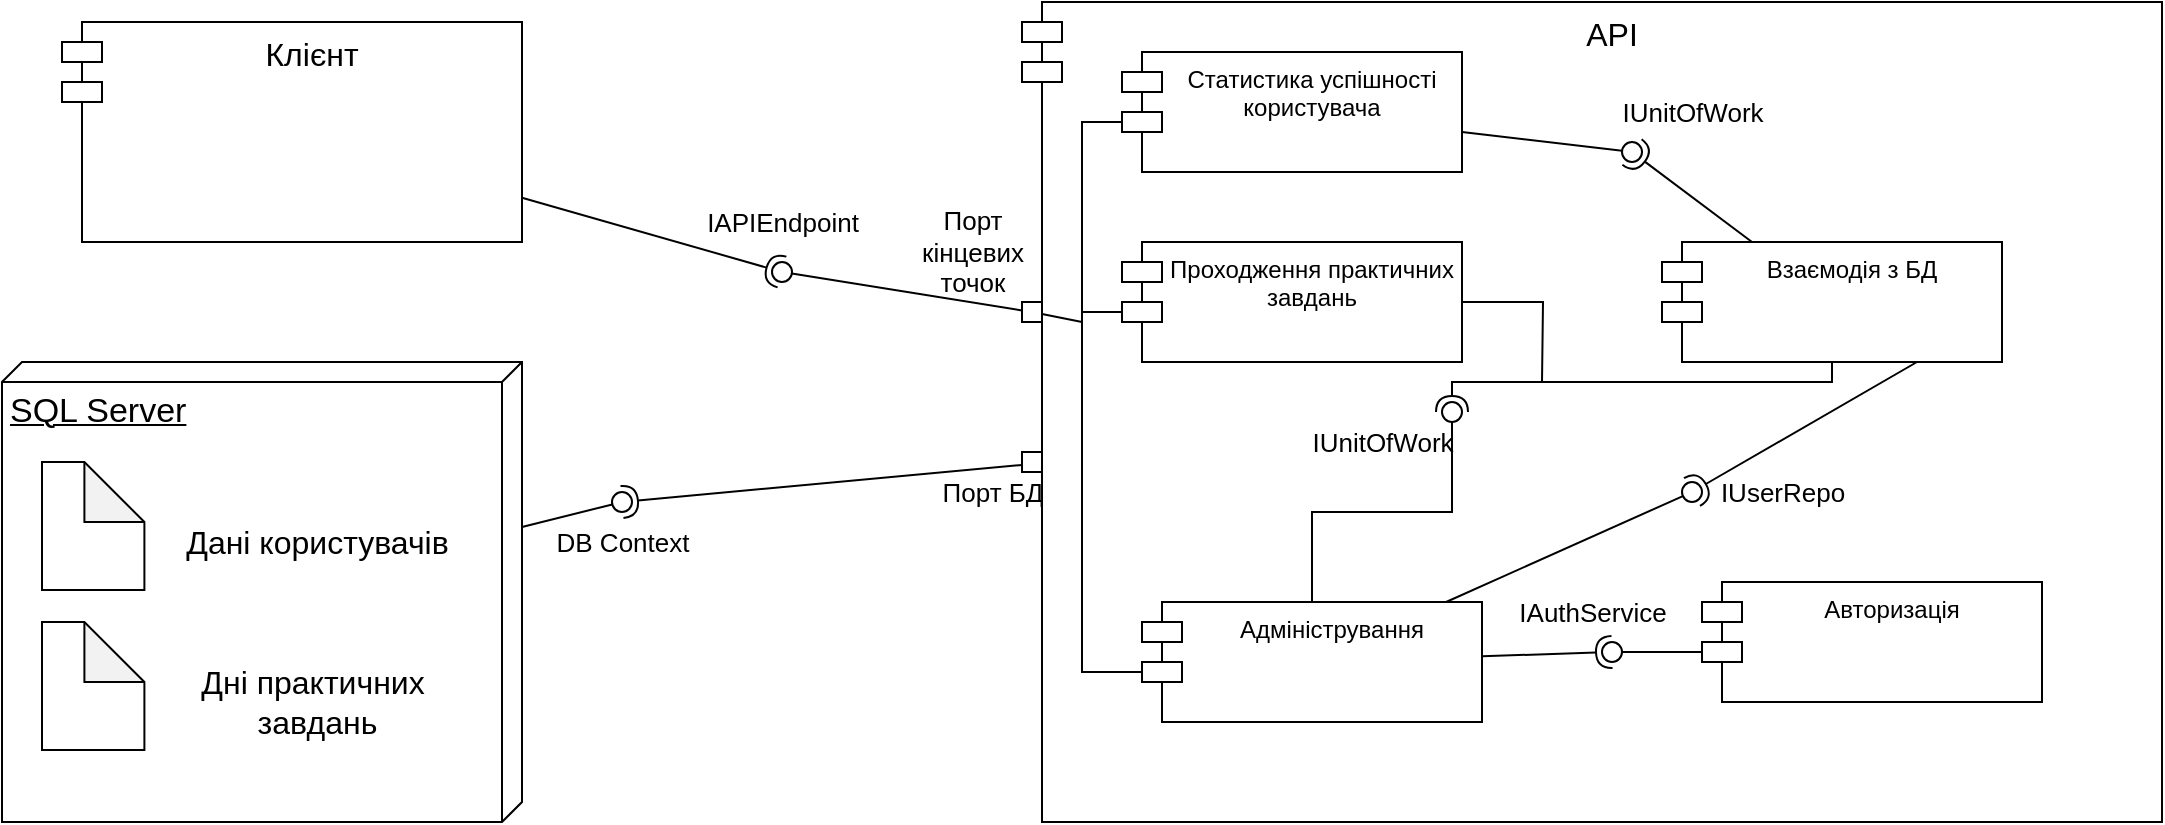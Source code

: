 <mxfile version="15.9.4" type="google"><diagram id="Uv8zqtaYKNijnpP_9W0R" name="Page-1"><mxGraphModel dx="1422" dy="794" grid="1" gridSize="10" guides="1" tooltips="1" connect="1" arrows="1" fold="1" page="1" pageScale="1" pageWidth="850" pageHeight="1100" math="0" shadow="0"><root><mxCell id="0"/><mxCell id="1" parent="0"/><mxCell id="JTFZi1dwE_F_YyAF7U00-2" value="API" style="shape=module;align=left;spacingLeft=20;align=center;verticalAlign=top;fontSize=16;" parent="1" vertex="1"><mxGeometry x="700" y="370" width="570" height="410" as="geometry"/></mxCell><mxCell id="JTFZi1dwE_F_YyAF7U00-4" value="" style="group" parent="1" vertex="1" connectable="0"><mxGeometry x="190" y="550" width="260" height="230" as="geometry"/></mxCell><mxCell id="JTFZi1dwE_F_YyAF7U00-5" value="&lt;span style=&quot;font-size: 17px&quot;&gt;SQL Server&lt;/span&gt;" style="verticalAlign=top;align=left;spacingTop=8;spacingLeft=2;spacingRight=12;shape=cube;size=10;direction=south;fontStyle=4;html=1;" parent="JTFZi1dwE_F_YyAF7U00-4" vertex="1"><mxGeometry width="260" height="230" as="geometry"/></mxCell><mxCell id="JTFZi1dwE_F_YyAF7U00-6" value="" style="shape=note;whiteSpace=wrap;html=1;backgroundOutline=1;darkOpacity=0.05;" parent="JTFZi1dwE_F_YyAF7U00-4" vertex="1"><mxGeometry x="20" y="50" width="51.2" height="64" as="geometry"/></mxCell><mxCell id="JTFZi1dwE_F_YyAF7U00-7" value="" style="shape=note;whiteSpace=wrap;html=1;backgroundOutline=1;darkOpacity=0.05;" parent="JTFZi1dwE_F_YyAF7U00-4" vertex="1"><mxGeometry x="20" y="130" width="51.2" height="64" as="geometry"/></mxCell><mxCell id="JTFZi1dwE_F_YyAF7U00-8" value="&amp;nbsp;Дані користувачів" style="text;html=1;align=center;verticalAlign=middle;resizable=0;points=[];autosize=1;strokeColor=none;fillColor=none;fontSize=16;" parent="JTFZi1dwE_F_YyAF7U00-4" vertex="1"><mxGeometry x="80" y="80" width="150" height="20" as="geometry"/></mxCell><mxCell id="JTFZi1dwE_F_YyAF7U00-9" value="Дні практичних&lt;br&gt;&amp;nbsp;завдань" style="text;html=1;align=center;verticalAlign=middle;resizable=0;points=[];autosize=1;strokeColor=none;fillColor=none;fontSize=16;" parent="JTFZi1dwE_F_YyAF7U00-4" vertex="1"><mxGeometry x="90" y="150" width="130" height="40" as="geometry"/></mxCell><mxCell id="JTFZi1dwE_F_YyAF7U00-10" value="Клієнт" style="shape=module;align=left;spacingLeft=20;align=center;verticalAlign=top;fontSize=16;" parent="1" vertex="1"><mxGeometry x="220" y="380" width="230" height="110" as="geometry"/></mxCell><mxCell id="JTFZi1dwE_F_YyAF7U00-12" value="Адміністрування" style="shape=module;align=left;spacingLeft=20;align=center;verticalAlign=top;" parent="1" vertex="1"><mxGeometry x="760" y="670" width="170" height="60" as="geometry"/></mxCell><mxCell id="JTFZi1dwE_F_YyAF7U00-13" value="Авторизація" style="shape=module;align=left;spacingLeft=20;align=center;verticalAlign=top;" parent="1" vertex="1"><mxGeometry x="1040" y="660" width="170" height="60" as="geometry"/></mxCell><mxCell id="JTFZi1dwE_F_YyAF7U00-44" style="edgeStyle=orthogonalEdgeStyle;rounded=0;orthogonalLoop=1;jettySize=auto;html=1;exitX=0;exitY=0;exitDx=0;exitDy=35;exitPerimeter=0;entryX=0;entryY=0;entryDx=0;entryDy=35;entryPerimeter=0;fontSize=13;endArrow=none;endFill=0;" parent="1" source="JTFZi1dwE_F_YyAF7U00-14" target="JTFZi1dwE_F_YyAF7U00-12" edge="1"><mxGeometry relative="1" as="geometry"/></mxCell><mxCell id="JTFZi1dwE_F_YyAF7U00-14" value="Статистика успішності&#10;користувача" style="shape=module;align=left;spacingLeft=20;align=center;verticalAlign=top;" parent="1" vertex="1"><mxGeometry x="750" y="395" width="170" height="60" as="geometry"/></mxCell><mxCell id="JTFZi1dwE_F_YyAF7U00-43" style="edgeStyle=orthogonalEdgeStyle;rounded=0;orthogonalLoop=1;jettySize=auto;html=1;exitX=1;exitY=0.5;exitDx=0;exitDy=0;fontSize=13;endArrow=none;endFill=0;" parent="1" source="JTFZi1dwE_F_YyAF7U00-15" edge="1"><mxGeometry relative="1" as="geometry"><mxPoint x="960" y="560" as="targetPoint"/></mxGeometry></mxCell><mxCell id="JTFZi1dwE_F_YyAF7U00-45" style="edgeStyle=orthogonalEdgeStyle;rounded=0;orthogonalLoop=1;jettySize=auto;html=1;exitX=0;exitY=0;exitDx=0;exitDy=35;exitPerimeter=0;fontSize=13;endArrow=none;endFill=0;" parent="1" source="JTFZi1dwE_F_YyAF7U00-15" edge="1"><mxGeometry relative="1" as="geometry"><mxPoint x="730" y="525.103" as="targetPoint"/></mxGeometry></mxCell><mxCell id="JTFZi1dwE_F_YyAF7U00-15" value="Проходження практичних&#10;завдань" style="shape=module;align=left;spacingLeft=20;align=center;verticalAlign=top;" parent="1" vertex="1"><mxGeometry x="750" y="490" width="170" height="60" as="geometry"/></mxCell><mxCell id="JTFZi1dwE_F_YyAF7U00-16" value="Взаємодія з БД" style="shape=module;align=left;spacingLeft=20;align=center;verticalAlign=top;" parent="1" vertex="1"><mxGeometry x="1020" y="490" width="170" height="60" as="geometry"/></mxCell><mxCell id="JTFZi1dwE_F_YyAF7U00-19" value="" style="ellipse;whiteSpace=wrap;html=1;align=center;aspect=fixed;resizable=0;points=[];outlineConnect=0;sketch=0;fontSize=17;direction=west;" parent="1" vertex="1"><mxGeometry x="910" y="570" width="10" height="10" as="geometry"/></mxCell><mxCell id="JTFZi1dwE_F_YyAF7U00-20" value="" style="group" parent="1" vertex="1" connectable="0"><mxGeometry x="860" y="665" width="40" as="geometry"/></mxCell><mxCell id="JTFZi1dwE_F_YyAF7U00-18" value="" style="rounded=0;orthogonalLoop=1;jettySize=auto;html=1;endArrow=halfCircle;endFill=0;entryX=0.5;entryY=0.5;endSize=6;strokeWidth=1;sketch=0;fontSize=17;exitX=0.5;exitY=1;exitDx=0;exitDy=0;entryDx=0;entryDy=0;edgeStyle=orthogonalEdgeStyle;" parent="1" source="JTFZi1dwE_F_YyAF7U00-16" target="JTFZi1dwE_F_YyAF7U00-19" edge="1"><mxGeometry relative="1" as="geometry"><mxPoint x="900" y="665" as="sourcePoint"/><Array as="points"><mxPoint x="1105" y="560"/><mxPoint x="915" y="560"/></Array></mxGeometry></mxCell><mxCell id="JTFZi1dwE_F_YyAF7U00-17" value="" style="rounded=0;orthogonalLoop=1;jettySize=auto;html=1;endArrow=none;endFill=0;sketch=0;sourcePerimeterSpacing=0;targetPerimeterSpacing=0;fontSize=17;exitX=0.5;exitY=0;exitDx=0;exitDy=0;edgeStyle=orthogonalEdgeStyle;" parent="1" source="JTFZi1dwE_F_YyAF7U00-12" target="JTFZi1dwE_F_YyAF7U00-19" edge="1"><mxGeometry relative="1" as="geometry"><mxPoint x="860" y="665" as="sourcePoint"/></mxGeometry></mxCell><mxCell id="JTFZi1dwE_F_YyAF7U00-23" value="IUnitOfWork" style="text;html=1;align=center;verticalAlign=middle;resizable=0;points=[];autosize=1;strokeColor=none;fillColor=none;fontSize=13;" parent="1" vertex="1"><mxGeometry x="835" y="580" width="90" height="20" as="geometry"/></mxCell><mxCell id="JTFZi1dwE_F_YyAF7U00-24" value="" style="rounded=0;orthogonalLoop=1;jettySize=auto;html=1;endArrow=none;endFill=0;sketch=0;sourcePerimeterSpacing=0;targetPerimeterSpacing=0;fontSize=13;exitX=0;exitY=0;exitDx=0;exitDy=35;exitPerimeter=0;" parent="1" source="JTFZi1dwE_F_YyAF7U00-13" target="JTFZi1dwE_F_YyAF7U00-26" edge="1"><mxGeometry relative="1" as="geometry"><mxPoint x="1105" y="625" as="sourcePoint"/></mxGeometry></mxCell><mxCell id="JTFZi1dwE_F_YyAF7U00-25" value="" style="rounded=0;orthogonalLoop=1;jettySize=auto;html=1;endArrow=halfCircle;endFill=0;entryX=0.5;entryY=0.5;endSize=6;strokeWidth=1;sketch=0;fontSize=13;" parent="1" source="JTFZi1dwE_F_YyAF7U00-12" target="JTFZi1dwE_F_YyAF7U00-26" edge="1"><mxGeometry relative="1" as="geometry"><mxPoint x="1145" y="625" as="sourcePoint"/></mxGeometry></mxCell><mxCell id="JTFZi1dwE_F_YyAF7U00-26" value="" style="ellipse;whiteSpace=wrap;html=1;align=center;aspect=fixed;resizable=0;points=[];outlineConnect=0;sketch=0;fontSize=13;" parent="1" vertex="1"><mxGeometry x="990" y="690" width="10" height="10" as="geometry"/></mxCell><mxCell id="JTFZi1dwE_F_YyAF7U00-27" value="IAuthService" style="text;html=1;align=center;verticalAlign=middle;resizable=0;points=[];autosize=1;strokeColor=none;fillColor=none;fontSize=13;" parent="1" vertex="1"><mxGeometry x="940" y="665" width="90" height="20" as="geometry"/></mxCell><mxCell id="JTFZi1dwE_F_YyAF7U00-28" value="" style="rounded=0;orthogonalLoop=1;jettySize=auto;html=1;endArrow=none;endFill=0;sketch=0;sourcePerimeterSpacing=0;targetPerimeterSpacing=0;fontSize=13;" parent="1" source="JTFZi1dwE_F_YyAF7U00-12" target="JTFZi1dwE_F_YyAF7U00-30" edge="1"><mxGeometry relative="1" as="geometry"><mxPoint x="1260" y="550" as="sourcePoint"/></mxGeometry></mxCell><mxCell id="JTFZi1dwE_F_YyAF7U00-29" value="" style="rounded=0;orthogonalLoop=1;jettySize=auto;html=1;endArrow=halfCircle;endFill=0;entryX=0.5;entryY=0.5;endSize=6;strokeWidth=1;sketch=0;fontSize=13;exitX=0.75;exitY=1;exitDx=0;exitDy=0;" parent="1" source="JTFZi1dwE_F_YyAF7U00-16" target="JTFZi1dwE_F_YyAF7U00-30" edge="1"><mxGeometry relative="1" as="geometry"><mxPoint x="860" y="460" as="sourcePoint"/></mxGeometry></mxCell><mxCell id="JTFZi1dwE_F_YyAF7U00-30" value="" style="ellipse;whiteSpace=wrap;html=1;align=center;aspect=fixed;resizable=0;points=[];outlineConnect=0;sketch=0;fontSize=13;" parent="1" vertex="1"><mxGeometry x="1030" y="610" width="10" height="10" as="geometry"/></mxCell><mxCell id="JTFZi1dwE_F_YyAF7U00-31" value="IUserRepo" style="text;html=1;align=center;verticalAlign=middle;resizable=0;points=[];autosize=1;strokeColor=none;fillColor=none;fontSize=13;" parent="1" vertex="1"><mxGeometry x="1040" y="605" width="80" height="20" as="geometry"/></mxCell><mxCell id="JTFZi1dwE_F_YyAF7U00-33" value="" style="rounded=0;orthogonalLoop=1;jettySize=auto;html=1;endArrow=none;endFill=0;sketch=0;sourcePerimeterSpacing=0;targetPerimeterSpacing=0;fontSize=13;" parent="1" source="JTFZi1dwE_F_YyAF7U00-14" target="JTFZi1dwE_F_YyAF7U00-35" edge="1"><mxGeometry relative="1" as="geometry"><mxPoint x="915" y="425" as="sourcePoint"/></mxGeometry></mxCell><mxCell id="JTFZi1dwE_F_YyAF7U00-34" value="" style="rounded=0;orthogonalLoop=1;jettySize=auto;html=1;endArrow=halfCircle;endFill=0;entryX=0.5;entryY=0.5;endSize=6;strokeWidth=1;sketch=0;fontSize=13;" parent="1" source="JTFZi1dwE_F_YyAF7U00-16" target="JTFZi1dwE_F_YyAF7U00-35" edge="1"><mxGeometry relative="1" as="geometry"><mxPoint x="955" y="425" as="sourcePoint"/></mxGeometry></mxCell><mxCell id="JTFZi1dwE_F_YyAF7U00-35" value="" style="ellipse;whiteSpace=wrap;html=1;align=center;aspect=fixed;resizable=0;points=[];outlineConnect=0;sketch=0;fontSize=13;" parent="1" vertex="1"><mxGeometry x="1000" y="440" width="10" height="10" as="geometry"/></mxCell><mxCell id="JTFZi1dwE_F_YyAF7U00-36" value="IUnitOfWork" style="text;html=1;align=center;verticalAlign=middle;resizable=0;points=[];autosize=1;strokeColor=none;fillColor=none;fontSize=13;" parent="1" vertex="1"><mxGeometry x="990" y="415" width="90" height="20" as="geometry"/></mxCell><mxCell id="JTFZi1dwE_F_YyAF7U00-37" value="" style="rounded=0;orthogonalLoop=1;jettySize=auto;html=1;endArrow=none;endFill=0;sketch=0;sourcePerimeterSpacing=0;targetPerimeterSpacing=0;fontSize=13;" parent="1" source="JTFZi1dwE_F_YyAF7U00-5" target="JTFZi1dwE_F_YyAF7U00-39" edge="1"><mxGeometry relative="1" as="geometry"><mxPoint x="480" y="665" as="sourcePoint"/></mxGeometry></mxCell><mxCell id="JTFZi1dwE_F_YyAF7U00-38" value="" style="rounded=0;orthogonalLoop=1;jettySize=auto;html=1;endArrow=halfCircle;endFill=0;entryX=0.5;entryY=0.5;endSize=6;strokeWidth=1;sketch=0;fontSize=13;" parent="1" source="JTFZi1dwE_F_YyAF7U00-2" target="JTFZi1dwE_F_YyAF7U00-39" edge="1"><mxGeometry relative="1" as="geometry"><mxPoint x="520" y="665" as="sourcePoint"/></mxGeometry></mxCell><mxCell id="JTFZi1dwE_F_YyAF7U00-39" value="" style="ellipse;whiteSpace=wrap;html=1;align=center;aspect=fixed;resizable=0;points=[];outlineConnect=0;sketch=0;fontSize=13;" parent="1" vertex="1"><mxGeometry x="495" y="615" width="10" height="10" as="geometry"/></mxCell><mxCell id="JTFZi1dwE_F_YyAF7U00-40" value="DB Context" style="text;html=1;align=center;verticalAlign=middle;resizable=0;points=[];autosize=1;strokeColor=none;fillColor=none;fontSize=13;" parent="1" vertex="1"><mxGeometry x="460" y="630" width="80" height="20" as="geometry"/></mxCell><mxCell id="JTFZi1dwE_F_YyAF7U00-46" value="" style="rounded=0;orthogonalLoop=1;jettySize=auto;html=1;endArrow=none;endFill=0;sketch=0;targetPerimeterSpacing=0;fontSize=13;startArrow=none;" parent="1" source="JTFZi1dwE_F_YyAF7U00-52" target="JTFZi1dwE_F_YyAF7U00-48" edge="1"><mxGeometry relative="1" as="geometry"><mxPoint x="730" y="530" as="sourcePoint"/></mxGeometry></mxCell><mxCell id="JTFZi1dwE_F_YyAF7U00-47" value="" style="rounded=0;orthogonalLoop=1;jettySize=auto;html=1;endArrow=halfCircle;endFill=0;entryX=0.5;entryY=0.5;endSize=6;strokeWidth=1;sketch=0;fontSize=13;" parent="1" source="JTFZi1dwE_F_YyAF7U00-10" target="JTFZi1dwE_F_YyAF7U00-48" edge="1"><mxGeometry relative="1" as="geometry"><mxPoint x="510" y="495" as="sourcePoint"/></mxGeometry></mxCell><mxCell id="JTFZi1dwE_F_YyAF7U00-48" value="" style="ellipse;whiteSpace=wrap;html=1;align=center;aspect=fixed;resizable=0;points=[];outlineConnect=0;sketch=0;fontSize=13;" parent="1" vertex="1"><mxGeometry x="575" y="500" width="10" height="10" as="geometry"/></mxCell><mxCell id="JTFZi1dwE_F_YyAF7U00-49" value="IAPIEndpoint" style="text;html=1;align=center;verticalAlign=middle;resizable=0;points=[];autosize=1;strokeColor=none;fillColor=none;fontSize=13;" parent="1" vertex="1"><mxGeometry x="535" y="470" width="90" height="20" as="geometry"/></mxCell><mxCell id="JTFZi1dwE_F_YyAF7U00-50" value="" style="rounded=0;whiteSpace=wrap;html=1;fontSize=13;" parent="1" vertex="1"><mxGeometry x="700" y="595" width="10" height="10" as="geometry"/></mxCell><mxCell id="JTFZi1dwE_F_YyAF7U00-52" value="" style="rounded=0;whiteSpace=wrap;html=1;fontSize=13;" parent="1" vertex="1"><mxGeometry x="700" y="520" width="10" height="10" as="geometry"/></mxCell><mxCell id="JTFZi1dwE_F_YyAF7U00-53" value="" style="rounded=0;orthogonalLoop=1;jettySize=auto;html=1;endArrow=none;endFill=0;sketch=0;sourcePerimeterSpacing=0;fontSize=13;" parent="1" target="JTFZi1dwE_F_YyAF7U00-52" edge="1"><mxGeometry relative="1" as="geometry"><mxPoint x="730" y="530" as="sourcePoint"/><mxPoint x="494.949" y="495.711" as="targetPoint"/></mxGeometry></mxCell><mxCell id="JTFZi1dwE_F_YyAF7U00-54" value="Порт БД" style="text;html=1;align=center;verticalAlign=middle;resizable=0;points=[];autosize=1;strokeColor=none;fillColor=none;fontSize=13;" parent="1" vertex="1"><mxGeometry x="650" y="605" width="70" height="20" as="geometry"/></mxCell><mxCell id="JTFZi1dwE_F_YyAF7U00-55" value="Порт&lt;br&gt;кінцевих&lt;br&gt;точок" style="text;html=1;align=center;verticalAlign=middle;resizable=0;points=[];autosize=1;strokeColor=none;fillColor=none;fontSize=13;" parent="1" vertex="1"><mxGeometry x="640" y="470" width="70" height="50" as="geometry"/></mxCell></root></mxGraphModel></diagram></mxfile>